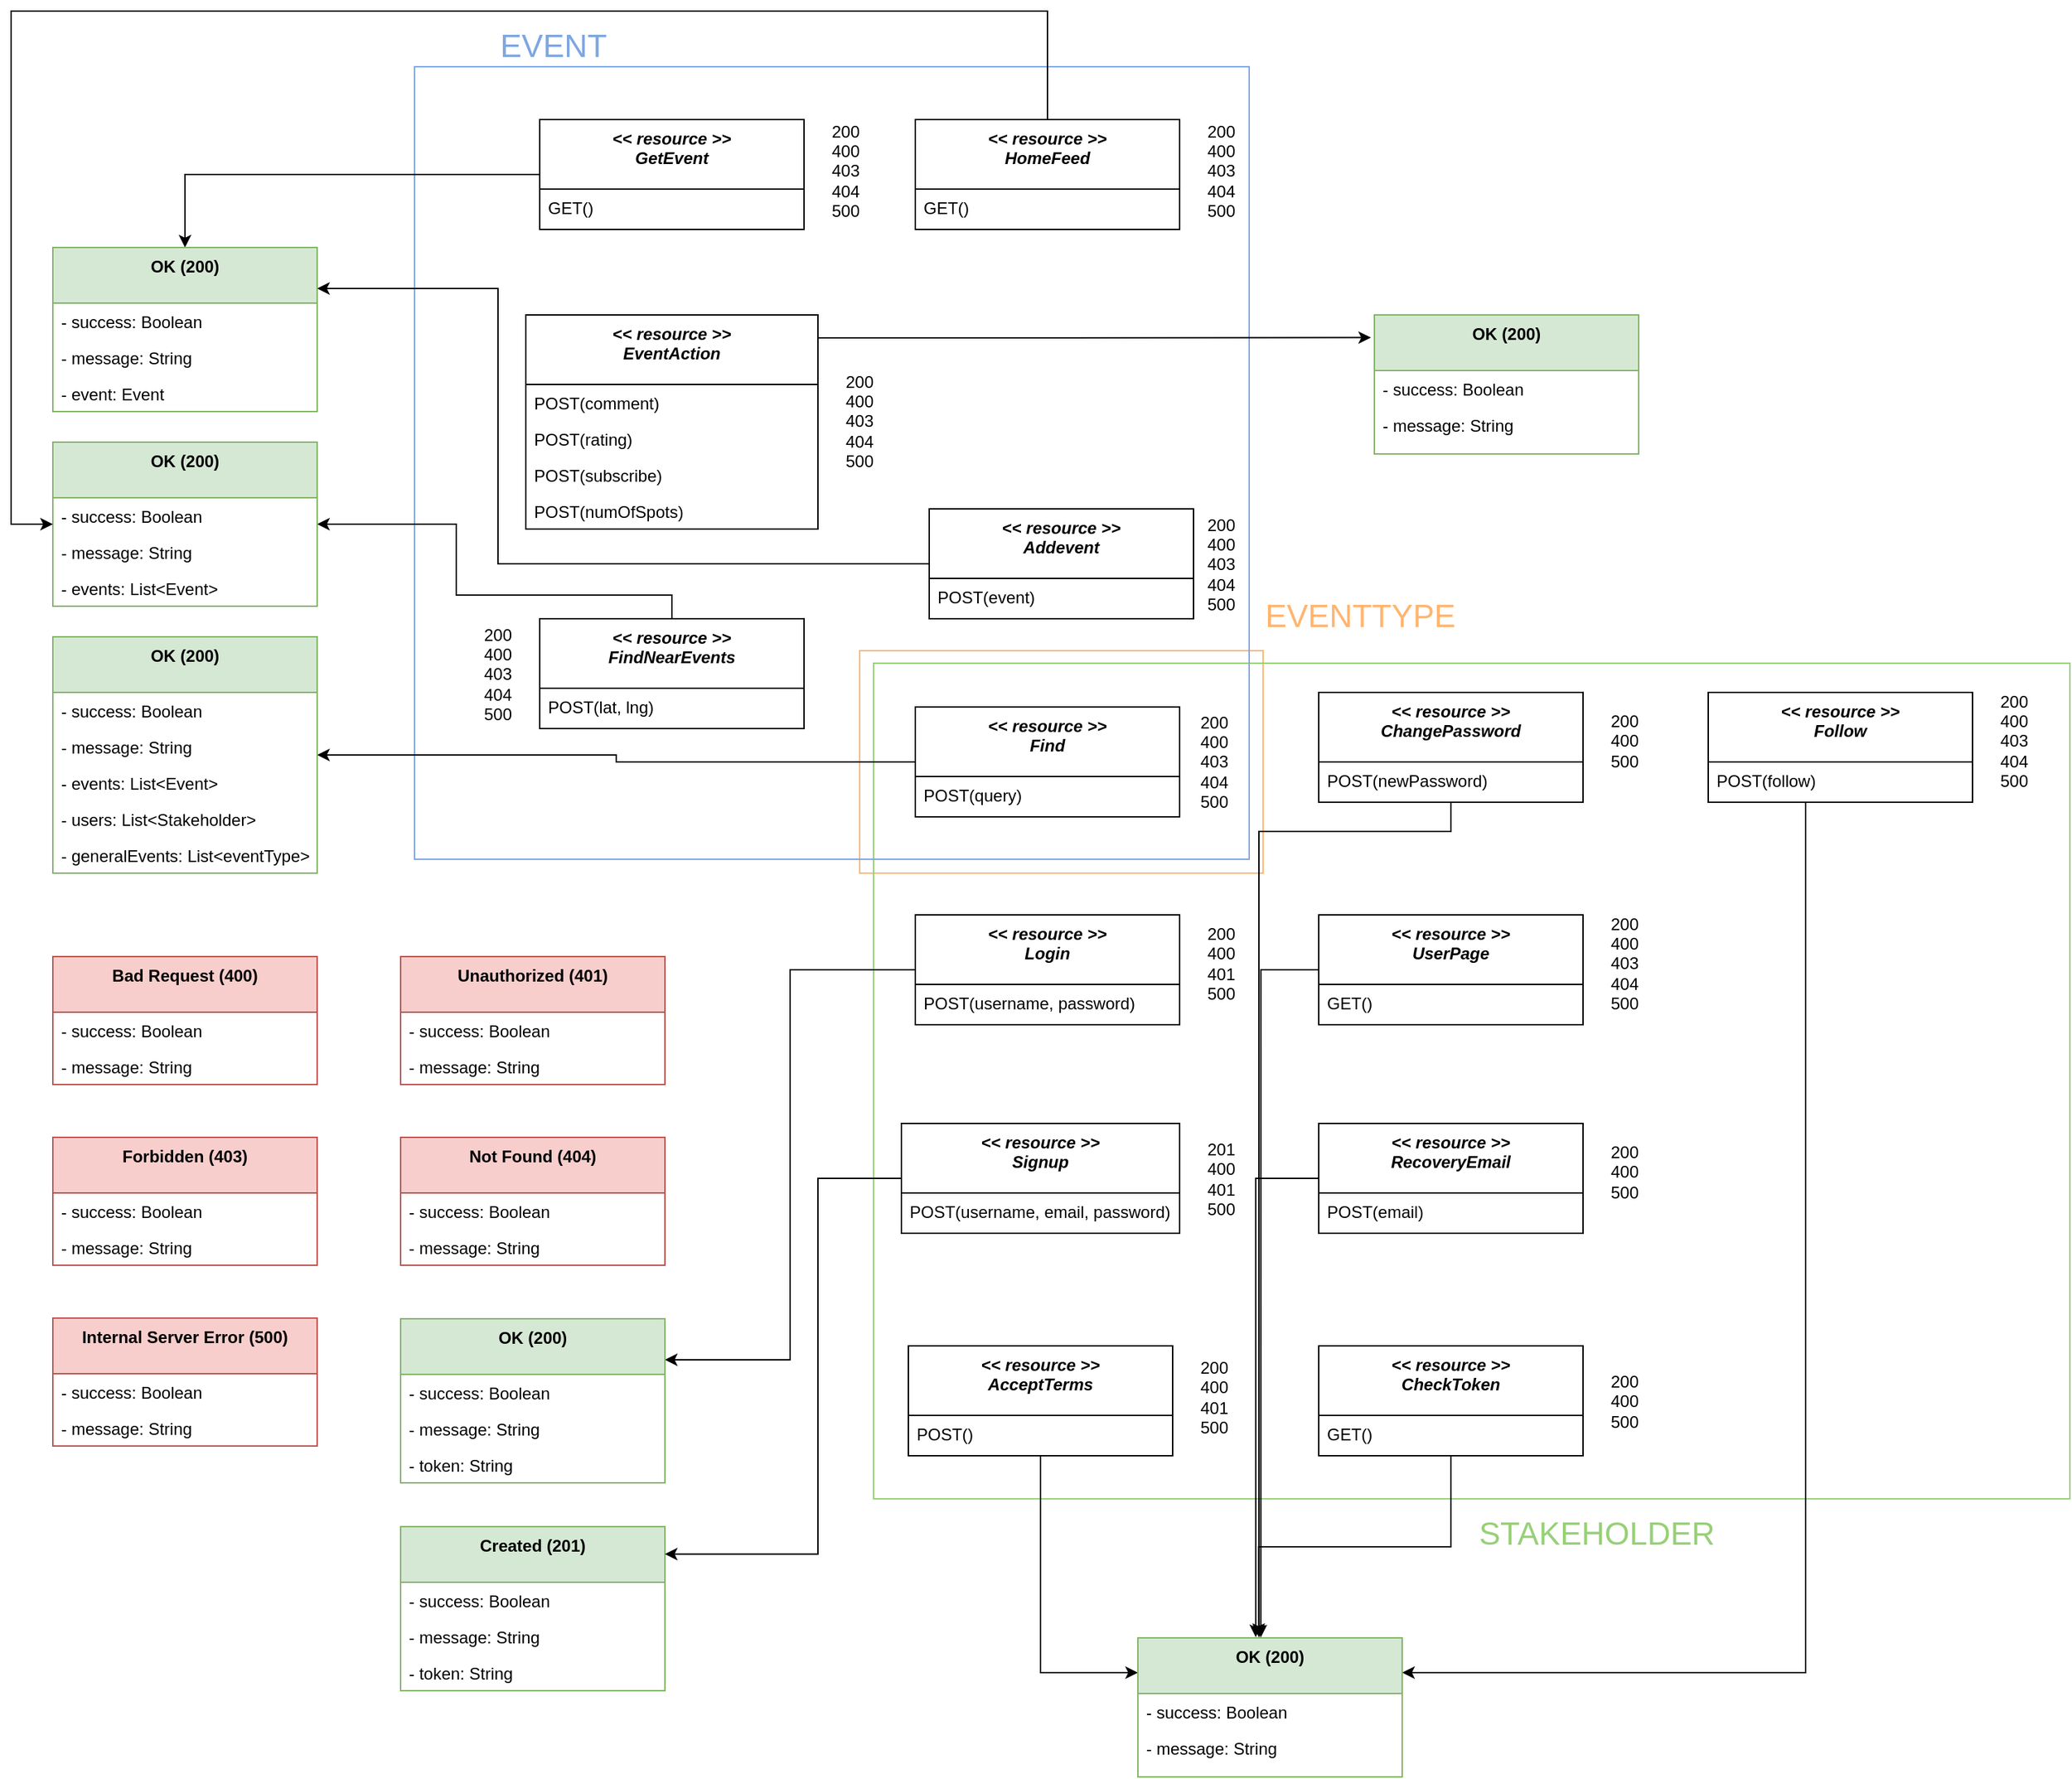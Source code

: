 <mxfile version="23.1.1" type="device">
  <diagram name="Page-1" id="b7lx4ucJG6yJdMbh7MvG">
    <mxGraphModel dx="4522" dy="1590" grid="1" gridSize="10" guides="1" tooltips="1" connect="1" arrows="1" fold="1" page="1" pageScale="1" pageWidth="827" pageHeight="1169" math="0" shadow="0">
      <root>
        <mxCell id="0" />
        <mxCell id="1" parent="0" />
        <mxCell id="3MSf9EKQpcuriLKktw98-100" value="" style="rounded=0;whiteSpace=wrap;html=1;fillColor=none;strokeColor=#FFB570;" vertex="1" parent="1">
          <mxGeometry x="-1010" y="490" width="290" height="160" as="geometry" />
        </mxCell>
        <mxCell id="3MSf9EKQpcuriLKktw98-99" value="" style="rounded=0;whiteSpace=wrap;html=1;fillColor=none;strokeColor=#97D077;" vertex="1" parent="1">
          <mxGeometry x="-1000" y="499" width="860" height="601" as="geometry" />
        </mxCell>
        <mxCell id="3MSf9EKQpcuriLKktw98-97" value="" style="rounded=0;whiteSpace=wrap;html=1;fillColor=none;strokeColor=#7EA6E0;" vertex="1" parent="1">
          <mxGeometry x="-1330" y="70" width="600" height="570" as="geometry" />
        </mxCell>
        <mxCell id="3MSf9EKQpcuriLKktw98-46" value="&lt;&lt; resource &gt;&gt;&#xa;HomeFeed" style="swimlane;fontStyle=3;align=center;verticalAlign=top;childLayout=stackLayout;horizontal=1;startSize=50;horizontalStack=0;resizeParent=1;resizeLast=0;collapsible=1;marginBottom=0;rounded=0;shadow=0;strokeWidth=1;" vertex="1" parent="1">
          <mxGeometry x="-970" y="108" width="190" height="79" as="geometry">
            <mxRectangle x="230" y="140" width="160" height="26" as="alternateBounds" />
          </mxGeometry>
        </mxCell>
        <mxCell id="3MSf9EKQpcuriLKktw98-47" value="GET()" style="text;align=left;verticalAlign=top;spacingLeft=4;spacingRight=4;overflow=hidden;rotatable=0;points=[[0,0.5],[1,0.5]];portConstraint=eastwest;" vertex="1" parent="3MSf9EKQpcuriLKktw98-46">
          <mxGeometry y="50" width="190" height="26" as="geometry" />
        </mxCell>
        <mxCell id="3MSf9EKQpcuriLKktw98-182" style="edgeStyle=orthogonalEdgeStyle;rounded=0;orthogonalLoop=1;jettySize=auto;html=1;" edge="1" parent="1" source="3MSf9EKQpcuriLKktw98-48" target="3MSf9EKQpcuriLKktw98-174">
          <mxGeometry relative="1" as="geometry" />
        </mxCell>
        <mxCell id="3MSf9EKQpcuriLKktw98-48" value="&lt;&lt; resource &gt;&gt;&#xa;Find" style="swimlane;fontStyle=3;align=center;verticalAlign=top;childLayout=stackLayout;horizontal=1;startSize=50;horizontalStack=0;resizeParent=1;resizeLast=0;collapsible=1;marginBottom=0;rounded=0;shadow=0;strokeWidth=1;" vertex="1" parent="1">
          <mxGeometry x="-970" y="530.5" width="190" height="79" as="geometry">
            <mxRectangle x="230" y="140" width="160" height="26" as="alternateBounds" />
          </mxGeometry>
        </mxCell>
        <mxCell id="3MSf9EKQpcuriLKktw98-49" value="POST(query)" style="text;align=left;verticalAlign=top;spacingLeft=4;spacingRight=4;overflow=hidden;rotatable=0;points=[[0,0.5],[1,0.5]];portConstraint=eastwest;" vertex="1" parent="3MSf9EKQpcuriLKktw98-48">
          <mxGeometry y="50" width="190" height="26" as="geometry" />
        </mxCell>
        <mxCell id="3MSf9EKQpcuriLKktw98-128" style="edgeStyle=orthogonalEdgeStyle;rounded=0;orthogonalLoop=1;jettySize=auto;html=1;entryX=1;entryY=0.25;entryDx=0;entryDy=0;" edge="1" parent="1" source="3MSf9EKQpcuriLKktw98-50" target="3MSf9EKQpcuriLKktw98-124">
          <mxGeometry relative="1" as="geometry" />
        </mxCell>
        <mxCell id="3MSf9EKQpcuriLKktw98-50" value="&lt;&lt; resource &gt;&gt;&#xa;Login" style="swimlane;fontStyle=3;align=center;verticalAlign=top;childLayout=stackLayout;horizontal=1;startSize=50;horizontalStack=0;resizeParent=1;resizeLast=0;collapsible=1;marginBottom=0;rounded=0;shadow=0;strokeWidth=1;" vertex="1" parent="1">
          <mxGeometry x="-970" y="680" width="190" height="79" as="geometry">
            <mxRectangle x="230" y="140" width="160" height="26" as="alternateBounds" />
          </mxGeometry>
        </mxCell>
        <mxCell id="3MSf9EKQpcuriLKktw98-51" value="POST(username, password)" style="text;align=left;verticalAlign=top;spacingLeft=4;spacingRight=4;overflow=hidden;rotatable=0;points=[[0,0.5],[1,0.5]];portConstraint=eastwest;" vertex="1" parent="3MSf9EKQpcuriLKktw98-50">
          <mxGeometry y="50" width="190" height="26" as="geometry" />
        </mxCell>
        <mxCell id="3MSf9EKQpcuriLKktw98-52" value="&lt;&lt; resource &gt;&gt;&#xa;Signup" style="swimlane;fontStyle=3;align=center;verticalAlign=top;childLayout=stackLayout;horizontal=1;startSize=50;horizontalStack=0;resizeParent=1;resizeLast=0;collapsible=1;marginBottom=0;rounded=0;shadow=0;strokeWidth=1;" vertex="1" parent="1">
          <mxGeometry x="-980" y="830" width="200" height="79" as="geometry">
            <mxRectangle x="230" y="140" width="160" height="26" as="alternateBounds" />
          </mxGeometry>
        </mxCell>
        <mxCell id="3MSf9EKQpcuriLKktw98-53" value="POST(username, email, password)" style="text;align=left;verticalAlign=top;spacingLeft=4;spacingRight=4;overflow=hidden;rotatable=0;points=[[0,0.5],[1,0.5]];portConstraint=eastwest;" vertex="1" parent="3MSf9EKQpcuriLKktw98-52">
          <mxGeometry y="50" width="200" height="26" as="geometry" />
        </mxCell>
        <mxCell id="3MSf9EKQpcuriLKktw98-54" value="&lt;&lt; resource &gt;&gt;&#xa;RecoveryEmail" style="swimlane;fontStyle=3;align=center;verticalAlign=top;childLayout=stackLayout;horizontal=1;startSize=50;horizontalStack=0;resizeParent=1;resizeLast=0;collapsible=1;marginBottom=0;rounded=0;shadow=0;strokeWidth=1;" vertex="1" parent="1">
          <mxGeometry x="-680" y="830" width="190" height="79" as="geometry">
            <mxRectangle x="230" y="140" width="160" height="26" as="alternateBounds" />
          </mxGeometry>
        </mxCell>
        <mxCell id="3MSf9EKQpcuriLKktw98-55" value="POST(email)" style="text;align=left;verticalAlign=top;spacingLeft=4;spacingRight=4;overflow=hidden;rotatable=0;points=[[0,0.5],[1,0.5]];portConstraint=eastwest;" vertex="1" parent="3MSf9EKQpcuriLKktw98-54">
          <mxGeometry y="50" width="190" height="26" as="geometry" />
        </mxCell>
        <mxCell id="3MSf9EKQpcuriLKktw98-56" value="&lt;&lt; resource &gt;&gt;&#xa;CheckToken" style="swimlane;fontStyle=3;align=center;verticalAlign=top;childLayout=stackLayout;horizontal=1;startSize=50;horizontalStack=0;resizeParent=1;resizeLast=0;collapsible=1;marginBottom=0;rounded=0;shadow=0;strokeWidth=1;" vertex="1" parent="1">
          <mxGeometry x="-680" y="990" width="190" height="79" as="geometry">
            <mxRectangle x="230" y="140" width="160" height="26" as="alternateBounds" />
          </mxGeometry>
        </mxCell>
        <mxCell id="3MSf9EKQpcuriLKktw98-57" value="GET()" style="text;align=left;verticalAlign=top;spacingLeft=4;spacingRight=4;overflow=hidden;rotatable=0;points=[[0,0.5],[1,0.5]];portConstraint=eastwest;" vertex="1" parent="3MSf9EKQpcuriLKktw98-56">
          <mxGeometry y="50" width="190" height="26" as="geometry" />
        </mxCell>
        <mxCell id="3MSf9EKQpcuriLKktw98-58" value="&lt;&lt; resource &gt;&gt;&#xa;ChangePassword" style="swimlane;fontStyle=3;align=center;verticalAlign=top;childLayout=stackLayout;horizontal=1;startSize=50;horizontalStack=0;resizeParent=1;resizeLast=0;collapsible=1;marginBottom=0;rounded=0;shadow=0;strokeWidth=1;" vertex="1" parent="1">
          <mxGeometry x="-680" y="520" width="190" height="79" as="geometry">
            <mxRectangle x="230" y="140" width="160" height="26" as="alternateBounds" />
          </mxGeometry>
        </mxCell>
        <mxCell id="3MSf9EKQpcuriLKktw98-59" value="POST(newPassword)" style="text;align=left;verticalAlign=top;spacingLeft=4;spacingRight=4;overflow=hidden;rotatable=0;points=[[0,0.5],[1,0.5]];portConstraint=eastwest;" vertex="1" parent="3MSf9EKQpcuriLKktw98-58">
          <mxGeometry y="50" width="190" height="26" as="geometry" />
        </mxCell>
        <mxCell id="3MSf9EKQpcuriLKktw98-189" style="edgeStyle=orthogonalEdgeStyle;rounded=0;orthogonalLoop=1;jettySize=auto;html=1;entryX=0.5;entryY=0;entryDx=0;entryDy=0;" edge="1" parent="1" source="3MSf9EKQpcuriLKktw98-62" target="3MSf9EKQpcuriLKktw98-185">
          <mxGeometry relative="1" as="geometry" />
        </mxCell>
        <mxCell id="3MSf9EKQpcuriLKktw98-62" value="&lt;&lt; resource &gt;&gt;&#xa;GetEvent" style="swimlane;fontStyle=3;align=center;verticalAlign=top;childLayout=stackLayout;horizontal=1;startSize=50;horizontalStack=0;resizeParent=1;resizeLast=0;collapsible=1;marginBottom=0;rounded=0;shadow=0;strokeWidth=1;" vertex="1" parent="1">
          <mxGeometry x="-1240" y="108" width="190" height="79" as="geometry">
            <mxRectangle x="230" y="140" width="160" height="26" as="alternateBounds" />
          </mxGeometry>
        </mxCell>
        <mxCell id="3MSf9EKQpcuriLKktw98-63" value="GET()" style="text;align=left;verticalAlign=top;spacingLeft=4;spacingRight=4;overflow=hidden;rotatable=0;points=[[0,0.5],[1,0.5]];portConstraint=eastwest;" vertex="1" parent="3MSf9EKQpcuriLKktw98-62">
          <mxGeometry y="50" width="190" height="26" as="geometry" />
        </mxCell>
        <mxCell id="3MSf9EKQpcuriLKktw98-64" value="&lt;&lt; resource &gt;&gt;&#xa;EventAction" style="swimlane;fontStyle=3;align=center;verticalAlign=top;childLayout=stackLayout;horizontal=1;startSize=50;horizontalStack=0;resizeParent=1;resizeLast=0;collapsible=1;marginBottom=0;rounded=0;shadow=0;strokeWidth=1;" vertex="1" parent="1">
          <mxGeometry x="-1250" y="248.5" width="210" height="154" as="geometry">
            <mxRectangle x="230" y="140" width="160" height="26" as="alternateBounds" />
          </mxGeometry>
        </mxCell>
        <mxCell id="3MSf9EKQpcuriLKktw98-65" value="POST(comment)" style="text;align=left;verticalAlign=top;spacingLeft=4;spacingRight=4;overflow=hidden;rotatable=0;points=[[0,0.5],[1,0.5]];portConstraint=eastwest;" vertex="1" parent="3MSf9EKQpcuriLKktw98-64">
          <mxGeometry y="50" width="210" height="26" as="geometry" />
        </mxCell>
        <mxCell id="3MSf9EKQpcuriLKktw98-66" value="POST(rating)" style="text;align=left;verticalAlign=top;spacingLeft=4;spacingRight=4;overflow=hidden;rotatable=0;points=[[0,0.5],[1,0.5]];portConstraint=eastwest;" vertex="1" parent="3MSf9EKQpcuriLKktw98-64">
          <mxGeometry y="76" width="210" height="26" as="geometry" />
        </mxCell>
        <mxCell id="3MSf9EKQpcuriLKktw98-67" value="POST(subscribe)" style="text;align=left;verticalAlign=top;spacingLeft=4;spacingRight=4;overflow=hidden;rotatable=0;points=[[0,0.5],[1,0.5]];portConstraint=eastwest;" vertex="1" parent="3MSf9EKQpcuriLKktw98-64">
          <mxGeometry y="102" width="210" height="26" as="geometry" />
        </mxCell>
        <mxCell id="3MSf9EKQpcuriLKktw98-68" value="POST(numOfSpots)" style="text;align=left;verticalAlign=top;spacingLeft=4;spacingRight=4;overflow=hidden;rotatable=0;points=[[0,0.5],[1,0.5]];portConstraint=eastwest;" vertex="1" parent="3MSf9EKQpcuriLKktw98-64">
          <mxGeometry y="128" width="210" height="26" as="geometry" />
        </mxCell>
        <mxCell id="3MSf9EKQpcuriLKktw98-199" style="edgeStyle=orthogonalEdgeStyle;rounded=0;orthogonalLoop=1;jettySize=auto;html=1;entryX=1;entryY=0.25;entryDx=0;entryDy=0;" edge="1" parent="1" source="3MSf9EKQpcuriLKktw98-70" target="3MSf9EKQpcuriLKktw98-185">
          <mxGeometry relative="1" as="geometry">
            <Array as="points">
              <mxPoint x="-1270" y="428" />
              <mxPoint x="-1270" y="230" />
            </Array>
          </mxGeometry>
        </mxCell>
        <mxCell id="3MSf9EKQpcuriLKktw98-70" value="&lt;&lt; resource &gt;&gt;&#xa;Addevent" style="swimlane;fontStyle=3;align=center;verticalAlign=top;childLayout=stackLayout;horizontal=1;startSize=50;horizontalStack=0;resizeParent=1;resizeLast=0;collapsible=1;marginBottom=0;rounded=0;shadow=0;strokeWidth=1;" vertex="1" parent="1">
          <mxGeometry x="-960" y="388" width="190" height="79" as="geometry">
            <mxRectangle x="230" y="140" width="160" height="26" as="alternateBounds" />
          </mxGeometry>
        </mxCell>
        <mxCell id="3MSf9EKQpcuriLKktw98-71" value="POST(event)" style="text;align=left;verticalAlign=top;spacingLeft=4;spacingRight=4;overflow=hidden;rotatable=0;points=[[0,0.5],[1,0.5]];portConstraint=eastwest;" vertex="1" parent="3MSf9EKQpcuriLKktw98-70">
          <mxGeometry y="50" width="190" height="26" as="geometry" />
        </mxCell>
        <mxCell id="3MSf9EKQpcuriLKktw98-149" style="edgeStyle=orthogonalEdgeStyle;rounded=0;orthogonalLoop=1;jettySize=auto;html=1;entryX=0;entryY=0.25;entryDx=0;entryDy=0;" edge="1" parent="1" source="3MSf9EKQpcuriLKktw98-72" target="3MSf9EKQpcuriLKktw98-143">
          <mxGeometry relative="1" as="geometry" />
        </mxCell>
        <mxCell id="3MSf9EKQpcuriLKktw98-72" value="&lt;&lt; resource &gt;&gt;&#xa;AcceptTerms" style="swimlane;fontStyle=3;align=center;verticalAlign=top;childLayout=stackLayout;horizontal=1;startSize=50;horizontalStack=0;resizeParent=1;resizeLast=0;collapsible=1;marginBottom=0;rounded=0;shadow=0;strokeWidth=1;" vertex="1" parent="1">
          <mxGeometry x="-975" y="990" width="190" height="79" as="geometry">
            <mxRectangle x="230" y="140" width="160" height="26" as="alternateBounds" />
          </mxGeometry>
        </mxCell>
        <mxCell id="3MSf9EKQpcuriLKktw98-73" value="POST()" style="text;align=left;verticalAlign=top;spacingLeft=4;spacingRight=4;overflow=hidden;rotatable=0;points=[[0,0.5],[1,0.5]];portConstraint=eastwest;" vertex="1" parent="3MSf9EKQpcuriLKktw98-72">
          <mxGeometry y="50" width="190" height="26" as="geometry" />
        </mxCell>
        <mxCell id="3MSf9EKQpcuriLKktw98-74" value="&lt;&lt; resource &gt;&gt;&#xa;UserPage" style="swimlane;fontStyle=3;align=center;verticalAlign=top;childLayout=stackLayout;horizontal=1;startSize=50;horizontalStack=0;resizeParent=1;resizeLast=0;collapsible=1;marginBottom=0;rounded=0;shadow=0;strokeWidth=1;" vertex="1" parent="1">
          <mxGeometry x="-680" y="680" width="190" height="79" as="geometry">
            <mxRectangle x="230" y="140" width="160" height="26" as="alternateBounds" />
          </mxGeometry>
        </mxCell>
        <mxCell id="3MSf9EKQpcuriLKktw98-75" value="GET()" style="text;align=left;verticalAlign=top;spacingLeft=4;spacingRight=4;overflow=hidden;rotatable=0;points=[[0,0.5],[1,0.5]];portConstraint=eastwest;" vertex="1" parent="3MSf9EKQpcuriLKktw98-74">
          <mxGeometry y="50" width="190" height="26" as="geometry" />
        </mxCell>
        <mxCell id="3MSf9EKQpcuriLKktw98-166" style="edgeStyle=orthogonalEdgeStyle;rounded=0;orthogonalLoop=1;jettySize=auto;html=1;entryX=1;entryY=0.25;entryDx=0;entryDy=0;" edge="1" parent="1" source="3MSf9EKQpcuriLKktw98-76" target="3MSf9EKQpcuriLKktw98-143">
          <mxGeometry relative="1" as="geometry">
            <Array as="points">
              <mxPoint x="-330" y="1225" />
            </Array>
          </mxGeometry>
        </mxCell>
        <mxCell id="3MSf9EKQpcuriLKktw98-76" value="&lt;&lt; resource &gt;&gt;&#xa;Follow" style="swimlane;fontStyle=3;align=center;verticalAlign=top;childLayout=stackLayout;horizontal=1;startSize=50;horizontalStack=0;resizeParent=1;resizeLast=0;collapsible=1;marginBottom=0;rounded=0;shadow=0;strokeWidth=1;" vertex="1" parent="1">
          <mxGeometry x="-400" y="520" width="190" height="79" as="geometry">
            <mxRectangle x="230" y="140" width="160" height="26" as="alternateBounds" />
          </mxGeometry>
        </mxCell>
        <mxCell id="3MSf9EKQpcuriLKktw98-77" value="POST(follow)" style="text;align=left;verticalAlign=top;spacingLeft=4;spacingRight=4;overflow=hidden;rotatable=0;points=[[0,0.5],[1,0.5]];portConstraint=eastwest;" vertex="1" parent="3MSf9EKQpcuriLKktw98-76">
          <mxGeometry y="50" width="190" height="26" as="geometry" />
        </mxCell>
        <mxCell id="3MSf9EKQpcuriLKktw98-196" style="edgeStyle=orthogonalEdgeStyle;rounded=0;orthogonalLoop=1;jettySize=auto;html=1;" edge="1" parent="1" source="3MSf9EKQpcuriLKktw98-78" target="3MSf9EKQpcuriLKktw98-169">
          <mxGeometry relative="1" as="geometry">
            <Array as="points">
              <mxPoint x="-1145" y="450" />
              <mxPoint x="-1300" y="450" />
              <mxPoint x="-1300" y="399" />
            </Array>
          </mxGeometry>
        </mxCell>
        <mxCell id="3MSf9EKQpcuriLKktw98-78" value="&lt;&lt; resource &gt;&gt;&#xa;FindNearEvents" style="swimlane;fontStyle=3;align=center;verticalAlign=top;childLayout=stackLayout;horizontal=1;startSize=50;horizontalStack=0;resizeParent=1;resizeLast=0;collapsible=1;marginBottom=0;rounded=0;shadow=0;strokeWidth=1;" vertex="1" parent="1">
          <mxGeometry x="-1240" y="467" width="190" height="79" as="geometry">
            <mxRectangle x="230" y="140" width="160" height="26" as="alternateBounds" />
          </mxGeometry>
        </mxCell>
        <mxCell id="3MSf9EKQpcuriLKktw98-79" value="POST(lat, lng)" style="text;align=left;verticalAlign=top;spacingLeft=4;spacingRight=4;overflow=hidden;rotatable=0;points=[[0,0.5],[1,0.5]];portConstraint=eastwest;" vertex="1" parent="3MSf9EKQpcuriLKktw98-78">
          <mxGeometry y="50" width="190" height="26" as="geometry" />
        </mxCell>
        <mxCell id="3MSf9EKQpcuriLKktw98-98" value="EVENT" style="text;html=1;strokeColor=none;fillColor=none;align=center;verticalAlign=middle;whiteSpace=wrap;rounded=0;fontColor=#7EA6E0;fontSize=23;" vertex="1" parent="1">
          <mxGeometry x="-1260" y="40" width="60" height="30" as="geometry" />
        </mxCell>
        <mxCell id="3MSf9EKQpcuriLKktw98-101" value="STAKEHOLDER" style="text;html=1;strokeColor=none;fillColor=none;align=center;verticalAlign=middle;whiteSpace=wrap;rounded=0;fontColor=#97D077;fontSize=23;" vertex="1" parent="1">
          <mxGeometry x="-510" y="1110" width="60" height="30" as="geometry" />
        </mxCell>
        <mxCell id="3MSf9EKQpcuriLKktw98-102" value="EVENTTYPE" style="text;html=1;strokeColor=none;fillColor=none;align=center;verticalAlign=middle;whiteSpace=wrap;rounded=0;fontColor=#FFB570;fontSize=23;" vertex="1" parent="1">
          <mxGeometry x="-680" y="450" width="60" height="30" as="geometry" />
        </mxCell>
        <mxCell id="3MSf9EKQpcuriLKktw98-103" value="Bad Request (400)" style="swimlane;fontStyle=1;align=center;verticalAlign=top;childLayout=stackLayout;horizontal=1;startSize=40;horizontalStack=0;resizeParent=1;resizeLast=0;collapsible=1;marginBottom=0;rounded=0;shadow=0;strokeWidth=1;fillColor=#f8cecc;strokeColor=#b85450;" vertex="1" parent="1">
          <mxGeometry x="-1590" y="710" width="190" height="92" as="geometry">
            <mxRectangle x="230" y="140" width="160" height="26" as="alternateBounds" />
          </mxGeometry>
        </mxCell>
        <mxCell id="3MSf9EKQpcuriLKktw98-105" value="- success: Boolean" style="text;align=left;verticalAlign=top;spacingLeft=4;spacingRight=4;overflow=hidden;rotatable=0;points=[[0,0.5],[1,0.5]];portConstraint=eastwest;" vertex="1" parent="3MSf9EKQpcuriLKktw98-103">
          <mxGeometry y="40" width="190" height="26" as="geometry" />
        </mxCell>
        <mxCell id="3MSf9EKQpcuriLKktw98-104" value="- message: String" style="text;align=left;verticalAlign=top;spacingLeft=4;spacingRight=4;overflow=hidden;rotatable=0;points=[[0,0.5],[1,0.5]];portConstraint=eastwest;" vertex="1" parent="3MSf9EKQpcuriLKktw98-103">
          <mxGeometry y="66" width="190" height="26" as="geometry" />
        </mxCell>
        <mxCell id="3MSf9EKQpcuriLKktw98-106" value="Unauthorized (401)" style="swimlane;fontStyle=1;align=center;verticalAlign=top;childLayout=stackLayout;horizontal=1;startSize=40;horizontalStack=0;resizeParent=1;resizeLast=0;collapsible=1;marginBottom=0;rounded=0;shadow=0;strokeWidth=1;fillColor=#f8cecc;strokeColor=#b85450;" vertex="1" parent="1">
          <mxGeometry x="-1340" y="710" width="190" height="92" as="geometry">
            <mxRectangle x="230" y="140" width="160" height="26" as="alternateBounds" />
          </mxGeometry>
        </mxCell>
        <mxCell id="3MSf9EKQpcuriLKktw98-107" value="- success: Boolean" style="text;align=left;verticalAlign=top;spacingLeft=4;spacingRight=4;overflow=hidden;rotatable=0;points=[[0,0.5],[1,0.5]];portConstraint=eastwest;" vertex="1" parent="3MSf9EKQpcuriLKktw98-106">
          <mxGeometry y="40" width="190" height="26" as="geometry" />
        </mxCell>
        <mxCell id="3MSf9EKQpcuriLKktw98-108" value="- message: String" style="text;align=left;verticalAlign=top;spacingLeft=4;spacingRight=4;overflow=hidden;rotatable=0;points=[[0,0.5],[1,0.5]];portConstraint=eastwest;" vertex="1" parent="3MSf9EKQpcuriLKktw98-106">
          <mxGeometry y="66" width="190" height="26" as="geometry" />
        </mxCell>
        <mxCell id="3MSf9EKQpcuriLKktw98-109" value="Not Found (404)" style="swimlane;fontStyle=1;align=center;verticalAlign=top;childLayout=stackLayout;horizontal=1;startSize=40;horizontalStack=0;resizeParent=1;resizeLast=0;collapsible=1;marginBottom=0;rounded=0;shadow=0;strokeWidth=1;fillColor=#f8cecc;strokeColor=#b85450;" vertex="1" parent="1">
          <mxGeometry x="-1340" y="840" width="190" height="92" as="geometry">
            <mxRectangle x="230" y="140" width="160" height="26" as="alternateBounds" />
          </mxGeometry>
        </mxCell>
        <mxCell id="3MSf9EKQpcuriLKktw98-110" value="- success: Boolean" style="text;align=left;verticalAlign=top;spacingLeft=4;spacingRight=4;overflow=hidden;rotatable=0;points=[[0,0.5],[1,0.5]];portConstraint=eastwest;" vertex="1" parent="3MSf9EKQpcuriLKktw98-109">
          <mxGeometry y="40" width="190" height="26" as="geometry" />
        </mxCell>
        <mxCell id="3MSf9EKQpcuriLKktw98-111" value="- message: String" style="text;align=left;verticalAlign=top;spacingLeft=4;spacingRight=4;overflow=hidden;rotatable=0;points=[[0,0.5],[1,0.5]];portConstraint=eastwest;" vertex="1" parent="3MSf9EKQpcuriLKktw98-109">
          <mxGeometry y="66" width="190" height="26" as="geometry" />
        </mxCell>
        <mxCell id="3MSf9EKQpcuriLKktw98-112" value="Forbidden (403)" style="swimlane;fontStyle=1;align=center;verticalAlign=top;childLayout=stackLayout;horizontal=1;startSize=40;horizontalStack=0;resizeParent=1;resizeLast=0;collapsible=1;marginBottom=0;rounded=0;shadow=0;strokeWidth=1;fillColor=#f8cecc;strokeColor=#b85450;" vertex="1" parent="1">
          <mxGeometry x="-1590" y="840" width="190" height="92" as="geometry">
            <mxRectangle x="230" y="140" width="160" height="26" as="alternateBounds" />
          </mxGeometry>
        </mxCell>
        <mxCell id="3MSf9EKQpcuriLKktw98-113" value="- success: Boolean" style="text;align=left;verticalAlign=top;spacingLeft=4;spacingRight=4;overflow=hidden;rotatable=0;points=[[0,0.5],[1,0.5]];portConstraint=eastwest;" vertex="1" parent="3MSf9EKQpcuriLKktw98-112">
          <mxGeometry y="40" width="190" height="26" as="geometry" />
        </mxCell>
        <mxCell id="3MSf9EKQpcuriLKktw98-114" value="- message: String" style="text;align=left;verticalAlign=top;spacingLeft=4;spacingRight=4;overflow=hidden;rotatable=0;points=[[0,0.5],[1,0.5]];portConstraint=eastwest;" vertex="1" parent="3MSf9EKQpcuriLKktw98-112">
          <mxGeometry y="66" width="190" height="26" as="geometry" />
        </mxCell>
        <mxCell id="3MSf9EKQpcuriLKktw98-118" value="Internal Server Error (500)" style="swimlane;fontStyle=1;align=center;verticalAlign=top;childLayout=stackLayout;horizontal=1;startSize=40;horizontalStack=0;resizeParent=1;resizeLast=0;collapsible=1;marginBottom=0;rounded=0;shadow=0;strokeWidth=1;fillColor=#f8cecc;strokeColor=#b85450;" vertex="1" parent="1">
          <mxGeometry x="-1590" y="970" width="190" height="92" as="geometry">
            <mxRectangle x="230" y="140" width="160" height="26" as="alternateBounds" />
          </mxGeometry>
        </mxCell>
        <mxCell id="3MSf9EKQpcuriLKktw98-119" value="- success: Boolean" style="text;align=left;verticalAlign=top;spacingLeft=4;spacingRight=4;overflow=hidden;rotatable=0;points=[[0,0.5],[1,0.5]];portConstraint=eastwest;" vertex="1" parent="3MSf9EKQpcuriLKktw98-118">
          <mxGeometry y="40" width="190" height="26" as="geometry" />
        </mxCell>
        <mxCell id="3MSf9EKQpcuriLKktw98-120" value="- message: String" style="text;align=left;verticalAlign=top;spacingLeft=4;spacingRight=4;overflow=hidden;rotatable=0;points=[[0,0.5],[1,0.5]];portConstraint=eastwest;" vertex="1" parent="3MSf9EKQpcuriLKktw98-118">
          <mxGeometry y="66" width="190" height="26" as="geometry" />
        </mxCell>
        <mxCell id="3MSf9EKQpcuriLKktw98-124" value="OK (200)" style="swimlane;fontStyle=1;align=center;verticalAlign=top;childLayout=stackLayout;horizontal=1;startSize=40;horizontalStack=0;resizeParent=1;resizeLast=0;collapsible=1;marginBottom=0;rounded=0;shadow=0;strokeWidth=1;fillColor=#d5e8d4;strokeColor=#82b366;" vertex="1" parent="1">
          <mxGeometry x="-1340" y="970.5" width="190" height="118" as="geometry">
            <mxRectangle x="230" y="140" width="160" height="26" as="alternateBounds" />
          </mxGeometry>
        </mxCell>
        <mxCell id="3MSf9EKQpcuriLKktw98-125" value="- success: Boolean" style="text;align=left;verticalAlign=top;spacingLeft=4;spacingRight=4;overflow=hidden;rotatable=0;points=[[0,0.5],[1,0.5]];portConstraint=eastwest;" vertex="1" parent="3MSf9EKQpcuriLKktw98-124">
          <mxGeometry y="40" width="190" height="26" as="geometry" />
        </mxCell>
        <mxCell id="3MSf9EKQpcuriLKktw98-126" value="- message: String" style="text;align=left;verticalAlign=top;spacingLeft=4;spacingRight=4;overflow=hidden;rotatable=0;points=[[0,0.5],[1,0.5]];portConstraint=eastwest;" vertex="1" parent="3MSf9EKQpcuriLKktw98-124">
          <mxGeometry y="66" width="190" height="26" as="geometry" />
        </mxCell>
        <mxCell id="3MSf9EKQpcuriLKktw98-127" value="- token: String" style="text;align=left;verticalAlign=top;spacingLeft=4;spacingRight=4;overflow=hidden;rotatable=0;points=[[0,0.5],[1,0.5]];portConstraint=eastwest;" vertex="1" parent="3MSf9EKQpcuriLKktw98-124">
          <mxGeometry y="92" width="190" height="26" as="geometry" />
        </mxCell>
        <mxCell id="3MSf9EKQpcuriLKktw98-133" value="200&lt;br&gt;400&lt;br&gt;401&lt;br&gt;500" style="text;html=1;strokeColor=none;fillColor=none;align=center;verticalAlign=middle;whiteSpace=wrap;rounded=0;" vertex="1" parent="1">
          <mxGeometry x="-780" y="700" width="60" height="30" as="geometry" />
        </mxCell>
        <mxCell id="3MSf9EKQpcuriLKktw98-135" value="201&lt;br&gt;400&lt;br&gt;401&lt;br&gt;500" style="text;html=1;strokeColor=none;fillColor=none;align=center;verticalAlign=middle;whiteSpace=wrap;rounded=0;" vertex="1" parent="1">
          <mxGeometry x="-780" y="854.5" width="60" height="30" as="geometry" />
        </mxCell>
        <mxCell id="3MSf9EKQpcuriLKktw98-137" value="Created (201)" style="swimlane;fontStyle=1;align=center;verticalAlign=top;childLayout=stackLayout;horizontal=1;startSize=40;horizontalStack=0;resizeParent=1;resizeLast=0;collapsible=1;marginBottom=0;rounded=0;shadow=0;strokeWidth=1;fillColor=#d5e8d4;strokeColor=#82b366;" vertex="1" parent="1">
          <mxGeometry x="-1340" y="1120" width="190" height="118" as="geometry">
            <mxRectangle x="230" y="140" width="160" height="26" as="alternateBounds" />
          </mxGeometry>
        </mxCell>
        <mxCell id="3MSf9EKQpcuriLKktw98-138" value="- success: Boolean" style="text;align=left;verticalAlign=top;spacingLeft=4;spacingRight=4;overflow=hidden;rotatable=0;points=[[0,0.5],[1,0.5]];portConstraint=eastwest;" vertex="1" parent="3MSf9EKQpcuriLKktw98-137">
          <mxGeometry y="40" width="190" height="26" as="geometry" />
        </mxCell>
        <mxCell id="3MSf9EKQpcuriLKktw98-139" value="- message: String" style="text;align=left;verticalAlign=top;spacingLeft=4;spacingRight=4;overflow=hidden;rotatable=0;points=[[0,0.5],[1,0.5]];portConstraint=eastwest;" vertex="1" parent="3MSf9EKQpcuriLKktw98-137">
          <mxGeometry y="66" width="190" height="26" as="geometry" />
        </mxCell>
        <mxCell id="3MSf9EKQpcuriLKktw98-140" value="- token: String" style="text;align=left;verticalAlign=top;spacingLeft=4;spacingRight=4;overflow=hidden;rotatable=0;points=[[0,0.5],[1,0.5]];portConstraint=eastwest;" vertex="1" parent="3MSf9EKQpcuriLKktw98-137">
          <mxGeometry y="92" width="190" height="26" as="geometry" />
        </mxCell>
        <mxCell id="3MSf9EKQpcuriLKktw98-141" style="edgeStyle=orthogonalEdgeStyle;rounded=0;orthogonalLoop=1;jettySize=auto;html=1;entryX=1;entryY=0.167;entryDx=0;entryDy=0;entryPerimeter=0;" edge="1" parent="1" source="3MSf9EKQpcuriLKktw98-52" target="3MSf9EKQpcuriLKktw98-137">
          <mxGeometry relative="1" as="geometry">
            <Array as="points">
              <mxPoint x="-1040" y="869" />
              <mxPoint x="-1040" y="1140" />
            </Array>
          </mxGeometry>
        </mxCell>
        <mxCell id="3MSf9EKQpcuriLKktw98-142" value="200&lt;br&gt;400&lt;br&gt;401&lt;br&gt;500" style="text;html=1;strokeColor=none;fillColor=none;align=center;verticalAlign=middle;whiteSpace=wrap;rounded=0;" vertex="1" parent="1">
          <mxGeometry x="-785" y="1012" width="60" height="30" as="geometry" />
        </mxCell>
        <mxCell id="3MSf9EKQpcuriLKktw98-143" value="OK (200)" style="swimlane;fontStyle=1;align=center;verticalAlign=top;childLayout=stackLayout;horizontal=1;startSize=40;horizontalStack=0;resizeParent=1;resizeLast=0;collapsible=1;marginBottom=0;rounded=0;shadow=0;strokeWidth=1;fillColor=#d5e8d4;strokeColor=#82b366;" vertex="1" parent="1">
          <mxGeometry x="-810" y="1200" width="190" height="100" as="geometry">
            <mxRectangle x="230" y="140" width="160" height="26" as="alternateBounds" />
          </mxGeometry>
        </mxCell>
        <mxCell id="3MSf9EKQpcuriLKktw98-144" value="- success: Boolean" style="text;align=left;verticalAlign=top;spacingLeft=4;spacingRight=4;overflow=hidden;rotatable=0;points=[[0,0.5],[1,0.5]];portConstraint=eastwest;" vertex="1" parent="3MSf9EKQpcuriLKktw98-143">
          <mxGeometry y="40" width="190" height="26" as="geometry" />
        </mxCell>
        <mxCell id="3MSf9EKQpcuriLKktw98-145" value="- message: String" style="text;align=left;verticalAlign=top;spacingLeft=4;spacingRight=4;overflow=hidden;rotatable=0;points=[[0,0.5],[1,0.5]];portConstraint=eastwest;" vertex="1" parent="3MSf9EKQpcuriLKktw98-143">
          <mxGeometry y="66" width="190" height="26" as="geometry" />
        </mxCell>
        <mxCell id="3MSf9EKQpcuriLKktw98-148" value="200&lt;br&gt;400&lt;br&gt;500" style="text;html=1;strokeColor=none;fillColor=none;align=center;verticalAlign=middle;whiteSpace=wrap;rounded=0;" vertex="1" parent="1">
          <mxGeometry x="-490" y="540" width="60" height="30" as="geometry" />
        </mxCell>
        <mxCell id="3MSf9EKQpcuriLKktw98-150" style="edgeStyle=orthogonalEdgeStyle;rounded=0;orthogonalLoop=1;jettySize=auto;html=1;entryX=0.458;entryY=-0.003;entryDx=0;entryDy=0;entryPerimeter=0;" edge="1" parent="1" source="3MSf9EKQpcuriLKktw98-58" target="3MSf9EKQpcuriLKktw98-143">
          <mxGeometry relative="1" as="geometry">
            <Array as="points">
              <mxPoint x="-585" y="620" />
              <mxPoint x="-723" y="620" />
            </Array>
          </mxGeometry>
        </mxCell>
        <mxCell id="3MSf9EKQpcuriLKktw98-151" value="200&lt;br&gt;400&lt;br&gt;403&lt;br&gt;404&lt;br&gt;500" style="text;html=1;strokeColor=none;fillColor=none;align=center;verticalAlign=middle;whiteSpace=wrap;rounded=0;" vertex="1" parent="1">
          <mxGeometry x="-490" y="700" width="60" height="30" as="geometry" />
        </mxCell>
        <mxCell id="3MSf9EKQpcuriLKktw98-152" value="200&lt;br&gt;400&lt;br&gt;500" style="text;html=1;strokeColor=none;fillColor=none;align=center;verticalAlign=middle;whiteSpace=wrap;rounded=0;" vertex="1" parent="1">
          <mxGeometry x="-490" y="850" width="60" height="30" as="geometry" />
        </mxCell>
        <mxCell id="3MSf9EKQpcuriLKktw98-153" value="200&lt;br&gt;400&lt;br&gt;500" style="text;html=1;strokeColor=none;fillColor=none;align=center;verticalAlign=middle;whiteSpace=wrap;rounded=0;" vertex="1" parent="1">
          <mxGeometry x="-490" y="1014.5" width="60" height="30" as="geometry" />
        </mxCell>
        <mxCell id="3MSf9EKQpcuriLKktw98-154" style="edgeStyle=orthogonalEdgeStyle;rounded=0;orthogonalLoop=1;jettySize=auto;html=1;entryX=0.446;entryY=-0.005;entryDx=0;entryDy=0;entryPerimeter=0;" edge="1" parent="1" source="3MSf9EKQpcuriLKktw98-54" target="3MSf9EKQpcuriLKktw98-143">
          <mxGeometry relative="1" as="geometry">
            <Array as="points">
              <mxPoint x="-725" y="870" />
            </Array>
          </mxGeometry>
        </mxCell>
        <mxCell id="3MSf9EKQpcuriLKktw98-158" style="edgeStyle=orthogonalEdgeStyle;rounded=0;orthogonalLoop=1;jettySize=auto;html=1;entryX=0.457;entryY=-0.014;entryDx=0;entryDy=0;entryPerimeter=0;" edge="1" parent="1" source="3MSf9EKQpcuriLKktw98-56" target="3MSf9EKQpcuriLKktw98-143">
          <mxGeometry relative="1" as="geometry" />
        </mxCell>
        <mxCell id="3MSf9EKQpcuriLKktw98-161" value="200&lt;br&gt;400&lt;br&gt;403&lt;br&gt;404&lt;br&gt;500" style="text;html=1;strokeColor=none;fillColor=none;align=center;verticalAlign=middle;whiteSpace=wrap;rounded=0;" vertex="1" parent="1">
          <mxGeometry x="-210" y="540" width="60" height="30" as="geometry" />
        </mxCell>
        <mxCell id="3MSf9EKQpcuriLKktw98-165" style="edgeStyle=orthogonalEdgeStyle;rounded=0;orthogonalLoop=1;jettySize=auto;html=1;entryX=0.465;entryY=-0.003;entryDx=0;entryDy=0;entryPerimeter=0;" edge="1" parent="1" source="3MSf9EKQpcuriLKktw98-74" target="3MSf9EKQpcuriLKktw98-143">
          <mxGeometry relative="1" as="geometry">
            <Array as="points">
              <mxPoint x="-722" y="720" />
            </Array>
          </mxGeometry>
        </mxCell>
        <mxCell id="3MSf9EKQpcuriLKktw98-168" value="200&lt;br&gt;400&lt;br&gt;403&lt;br&gt;404&lt;br&gt;500" style="text;html=1;strokeColor=none;fillColor=none;align=center;verticalAlign=middle;whiteSpace=wrap;rounded=0;" vertex="1" parent="1">
          <mxGeometry x="-785" y="555" width="60" height="30" as="geometry" />
        </mxCell>
        <mxCell id="3MSf9EKQpcuriLKktw98-169" value="OK (200)" style="swimlane;fontStyle=1;align=center;verticalAlign=top;childLayout=stackLayout;horizontal=1;startSize=40;horizontalStack=0;resizeParent=1;resizeLast=0;collapsible=1;marginBottom=0;rounded=0;shadow=0;strokeWidth=1;fillColor=#d5e8d4;strokeColor=#82b366;" vertex="1" parent="1">
          <mxGeometry x="-1590" y="340" width="190" height="118" as="geometry">
            <mxRectangle x="230" y="140" width="160" height="26" as="alternateBounds" />
          </mxGeometry>
        </mxCell>
        <mxCell id="3MSf9EKQpcuriLKktw98-170" value="- success: Boolean" style="text;align=left;verticalAlign=top;spacingLeft=4;spacingRight=4;overflow=hidden;rotatable=0;points=[[0,0.5],[1,0.5]];portConstraint=eastwest;" vertex="1" parent="3MSf9EKQpcuriLKktw98-169">
          <mxGeometry y="40" width="190" height="26" as="geometry" />
        </mxCell>
        <mxCell id="3MSf9EKQpcuriLKktw98-171" value="- message: String" style="text;align=left;verticalAlign=top;spacingLeft=4;spacingRight=4;overflow=hidden;rotatable=0;points=[[0,0.5],[1,0.5]];portConstraint=eastwest;" vertex="1" parent="3MSf9EKQpcuriLKktw98-169">
          <mxGeometry y="66" width="190" height="26" as="geometry" />
        </mxCell>
        <mxCell id="3MSf9EKQpcuriLKktw98-172" value="- events: List&lt;Event&gt;" style="text;align=left;verticalAlign=top;spacingLeft=4;spacingRight=4;overflow=hidden;rotatable=0;points=[[0,0.5],[1,0.5]];portConstraint=eastwest;" vertex="1" parent="3MSf9EKQpcuriLKktw98-169">
          <mxGeometry y="92" width="190" height="26" as="geometry" />
        </mxCell>
        <mxCell id="3MSf9EKQpcuriLKktw98-174" value="OK (200)" style="swimlane;fontStyle=1;align=center;verticalAlign=top;childLayout=stackLayout;horizontal=1;startSize=40;horizontalStack=0;resizeParent=1;resizeLast=0;collapsible=1;marginBottom=0;rounded=0;shadow=0;strokeWidth=1;fillColor=#d5e8d4;strokeColor=#82b366;" vertex="1" parent="1">
          <mxGeometry x="-1590" y="480" width="190" height="170" as="geometry">
            <mxRectangle x="230" y="140" width="160" height="26" as="alternateBounds" />
          </mxGeometry>
        </mxCell>
        <mxCell id="3MSf9EKQpcuriLKktw98-175" value="- success: Boolean" style="text;align=left;verticalAlign=top;spacingLeft=4;spacingRight=4;overflow=hidden;rotatable=0;points=[[0,0.5],[1,0.5]];portConstraint=eastwest;" vertex="1" parent="3MSf9EKQpcuriLKktw98-174">
          <mxGeometry y="40" width="190" height="26" as="geometry" />
        </mxCell>
        <mxCell id="3MSf9EKQpcuriLKktw98-176" value="- message: String" style="text;align=left;verticalAlign=top;spacingLeft=4;spacingRight=4;overflow=hidden;rotatable=0;points=[[0,0.5],[1,0.5]];portConstraint=eastwest;" vertex="1" parent="3MSf9EKQpcuriLKktw98-174">
          <mxGeometry y="66" width="190" height="26" as="geometry" />
        </mxCell>
        <mxCell id="3MSf9EKQpcuriLKktw98-177" value="- events: List&lt;Event&gt;" style="text;align=left;verticalAlign=top;spacingLeft=4;spacingRight=4;overflow=hidden;rotatable=0;points=[[0,0.5],[1,0.5]];portConstraint=eastwest;" vertex="1" parent="3MSf9EKQpcuriLKktw98-174">
          <mxGeometry y="92" width="190" height="26" as="geometry" />
        </mxCell>
        <mxCell id="3MSf9EKQpcuriLKktw98-178" value="- users: List&lt;Stakeholder&gt;" style="text;align=left;verticalAlign=top;spacingLeft=4;spacingRight=4;overflow=hidden;rotatable=0;points=[[0,0.5],[1,0.5]];portConstraint=eastwest;" vertex="1" parent="3MSf9EKQpcuriLKktw98-174">
          <mxGeometry y="118" width="190" height="26" as="geometry" />
        </mxCell>
        <mxCell id="3MSf9EKQpcuriLKktw98-180" value="- generalEvents: List&lt;eventType&gt;" style="text;align=left;verticalAlign=top;spacingLeft=4;spacingRight=4;overflow=hidden;rotatable=0;points=[[0,0.5],[1,0.5]];portConstraint=eastwest;" vertex="1" parent="3MSf9EKQpcuriLKktw98-174">
          <mxGeometry y="144" width="190" height="26" as="geometry" />
        </mxCell>
        <mxCell id="3MSf9EKQpcuriLKktw98-183" value="200&lt;br&gt;400&lt;br&gt;403&lt;br&gt;404&lt;br&gt;500" style="text;html=1;strokeColor=none;fillColor=none;align=center;verticalAlign=middle;whiteSpace=wrap;rounded=0;" vertex="1" parent="1">
          <mxGeometry x="-780" y="130" width="60" height="30" as="geometry" />
        </mxCell>
        <mxCell id="3MSf9EKQpcuriLKktw98-184" style="edgeStyle=orthogonalEdgeStyle;rounded=0;orthogonalLoop=1;jettySize=auto;html=1;" edge="1" parent="1" source="3MSf9EKQpcuriLKktw98-46" target="3MSf9EKQpcuriLKktw98-169">
          <mxGeometry relative="1" as="geometry">
            <Array as="points">
              <mxPoint x="-875" y="30" />
              <mxPoint x="-1620" y="30" />
              <mxPoint x="-1620" y="399" />
            </Array>
          </mxGeometry>
        </mxCell>
        <mxCell id="3MSf9EKQpcuriLKktw98-185" value="OK (200)" style="swimlane;fontStyle=1;align=center;verticalAlign=top;childLayout=stackLayout;horizontal=1;startSize=40;horizontalStack=0;resizeParent=1;resizeLast=0;collapsible=1;marginBottom=0;rounded=0;shadow=0;strokeWidth=1;fillColor=#d5e8d4;strokeColor=#82b366;" vertex="1" parent="1">
          <mxGeometry x="-1590" y="200" width="190" height="118" as="geometry">
            <mxRectangle x="230" y="140" width="160" height="26" as="alternateBounds" />
          </mxGeometry>
        </mxCell>
        <mxCell id="3MSf9EKQpcuriLKktw98-186" value="- success: Boolean" style="text;align=left;verticalAlign=top;spacingLeft=4;spacingRight=4;overflow=hidden;rotatable=0;points=[[0,0.5],[1,0.5]];portConstraint=eastwest;" vertex="1" parent="3MSf9EKQpcuriLKktw98-185">
          <mxGeometry y="40" width="190" height="26" as="geometry" />
        </mxCell>
        <mxCell id="3MSf9EKQpcuriLKktw98-187" value="- message: String" style="text;align=left;verticalAlign=top;spacingLeft=4;spacingRight=4;overflow=hidden;rotatable=0;points=[[0,0.5],[1,0.5]];portConstraint=eastwest;" vertex="1" parent="3MSf9EKQpcuriLKktw98-185">
          <mxGeometry y="66" width="190" height="26" as="geometry" />
        </mxCell>
        <mxCell id="3MSf9EKQpcuriLKktw98-188" value="- event: Event" style="text;align=left;verticalAlign=top;spacingLeft=4;spacingRight=4;overflow=hidden;rotatable=0;points=[[0,0.5],[1,0.5]];portConstraint=eastwest;" vertex="1" parent="3MSf9EKQpcuriLKktw98-185">
          <mxGeometry y="92" width="190" height="26" as="geometry" />
        </mxCell>
        <mxCell id="3MSf9EKQpcuriLKktw98-190" value="200&lt;br&gt;400&lt;br&gt;403&lt;br&gt;404&lt;br&gt;500" style="text;html=1;strokeColor=none;fillColor=none;align=center;verticalAlign=middle;whiteSpace=wrap;rounded=0;" vertex="1" parent="1">
          <mxGeometry x="-1050" y="130" width="60" height="30" as="geometry" />
        </mxCell>
        <mxCell id="3MSf9EKQpcuriLKktw98-191" value="200&lt;br&gt;400&lt;br&gt;403&lt;br&gt;404&lt;br&gt;500" style="text;html=1;strokeColor=none;fillColor=none;align=center;verticalAlign=middle;whiteSpace=wrap;rounded=0;" vertex="1" parent="1">
          <mxGeometry x="-1040" y="310" width="60" height="30" as="geometry" />
        </mxCell>
        <mxCell id="3MSf9EKQpcuriLKktw98-192" value="OK (200)" style="swimlane;fontStyle=1;align=center;verticalAlign=top;childLayout=stackLayout;horizontal=1;startSize=40;horizontalStack=0;resizeParent=1;resizeLast=0;collapsible=1;marginBottom=0;rounded=0;shadow=0;strokeWidth=1;fillColor=#d5e8d4;strokeColor=#82b366;" vertex="1" parent="1">
          <mxGeometry x="-640" y="248.5" width="190" height="100" as="geometry">
            <mxRectangle x="230" y="140" width="160" height="26" as="alternateBounds" />
          </mxGeometry>
        </mxCell>
        <mxCell id="3MSf9EKQpcuriLKktw98-193" value="- success: Boolean" style="text;align=left;verticalAlign=top;spacingLeft=4;spacingRight=4;overflow=hidden;rotatable=0;points=[[0,0.5],[1,0.5]];portConstraint=eastwest;" vertex="1" parent="3MSf9EKQpcuriLKktw98-192">
          <mxGeometry y="40" width="190" height="26" as="geometry" />
        </mxCell>
        <mxCell id="3MSf9EKQpcuriLKktw98-194" value="- message: String" style="text;align=left;verticalAlign=top;spacingLeft=4;spacingRight=4;overflow=hidden;rotatable=0;points=[[0,0.5],[1,0.5]];portConstraint=eastwest;" vertex="1" parent="3MSf9EKQpcuriLKktw98-192">
          <mxGeometry y="66" width="190" height="26" as="geometry" />
        </mxCell>
        <mxCell id="3MSf9EKQpcuriLKktw98-195" style="edgeStyle=orthogonalEdgeStyle;rounded=0;orthogonalLoop=1;jettySize=auto;html=1;entryX=-0.013;entryY=0.163;entryDx=0;entryDy=0;entryPerimeter=0;" edge="1" parent="1" source="3MSf9EKQpcuriLKktw98-64" target="3MSf9EKQpcuriLKktw98-192">
          <mxGeometry relative="1" as="geometry">
            <Array as="points">
              <mxPoint x="-940" y="265" />
              <mxPoint x="-940" y="265" />
            </Array>
          </mxGeometry>
        </mxCell>
        <mxCell id="3MSf9EKQpcuriLKktw98-197" value="200&lt;br&gt;400&lt;br&gt;403&lt;br&gt;404&lt;br&gt;500" style="text;html=1;strokeColor=none;fillColor=none;align=center;verticalAlign=middle;whiteSpace=wrap;rounded=0;" vertex="1" parent="1">
          <mxGeometry x="-1300" y="491.5" width="60" height="30" as="geometry" />
        </mxCell>
        <mxCell id="3MSf9EKQpcuriLKktw98-198" value="200&lt;br&gt;400&lt;br&gt;403&lt;br&gt;404&lt;br&gt;500" style="text;html=1;strokeColor=none;fillColor=none;align=center;verticalAlign=middle;whiteSpace=wrap;rounded=0;" vertex="1" parent="1">
          <mxGeometry x="-780" y="412.5" width="60" height="30" as="geometry" />
        </mxCell>
      </root>
    </mxGraphModel>
  </diagram>
</mxfile>

